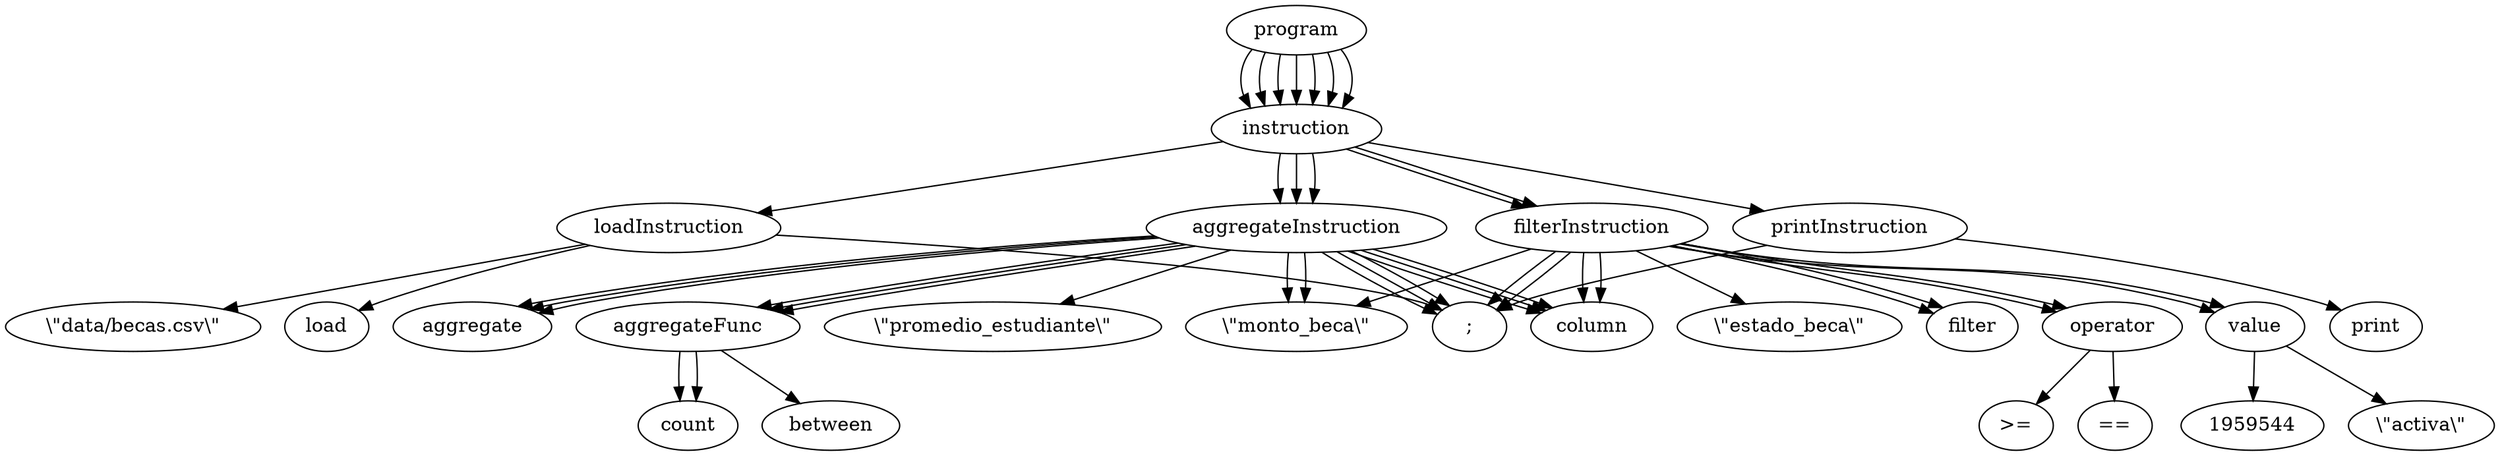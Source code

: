 digraph tree {
    "program";
    "instruction";
    "loadInstruction";
    "load";
    "\\\"data/becas.csv\\\"";
    ";";
    "instruction";
    "filterInstruction";
    "filter";
    "column";
    "\\\"monto_beca\\\"";
    "operator";
    ">=";
    "value";
    "1959544";
    ";";
    "instruction";
    "filterInstruction";
    "filter";
    "column";
    "\\\"estado_beca\\\"";
    "operator";
    "==";
    "value";
    "\\\"activa\\\"";
    ";";
    "instruction";
    "aggregateInstruction";
    "aggregate";
    "aggregateFunc";
    "count";
    "column";
    "\\\"monto_beca\\\"";
    ";";
    "instruction";
    "aggregateInstruction";
    "aggregate";
    "aggregateFunc";
    "count";
    "column";
    "\\\"promedio_estudiante\\\"";
    ";";
    "instruction";
    "aggregateInstruction";
    "aggregate";
    "aggregateFunc";
    "between";
    "column";
    "\\\"monto_beca\\\"";
    ";";
    "instruction";
    "printInstruction";
    "print";
    ";";
    "program" -> "instruction";
    "program" -> "instruction";
    "program" -> "instruction";
    "program" -> "instruction";
    "program" -> "instruction";
    "program" -> "instruction";
    "program" -> "instruction";
    "instruction" -> "loadInstruction";
    "loadInstruction" -> "load";
    "loadInstruction" -> "\\\"data/becas.csv\\\"";
    "loadInstruction" -> ";";
    "instruction" -> "filterInstruction";
    "filterInstruction" -> "filter";
    "filterInstruction" -> "column";
    "filterInstruction" -> "\\\"monto_beca\\\"";
    "filterInstruction" -> "operator";
    "filterInstruction" -> "value";
    "filterInstruction" -> ";";
    "operator" -> ">=";
    "value" -> "1959544";
    "instruction" -> "filterInstruction";
    "filterInstruction" -> "filter";
    "filterInstruction" -> "column";
    "filterInstruction" -> "\\\"estado_beca\\\"";
    "filterInstruction" -> "operator";
    "filterInstruction" -> "value";
    "filterInstruction" -> ";";
    "operator" -> "==";
    "value" -> "\\\"activa\\\"";
    "instruction" -> "aggregateInstruction";
    "aggregateInstruction" -> "aggregate";
    "aggregateInstruction" -> "aggregateFunc";
    "aggregateInstruction" -> "column";
    "aggregateInstruction" -> "\\\"monto_beca\\\"";
    "aggregateInstruction" -> ";";
    "aggregateFunc" -> "count";
    "instruction" -> "aggregateInstruction";
    "aggregateInstruction" -> "aggregate";
    "aggregateInstruction" -> "aggregateFunc";
    "aggregateInstruction" -> "column";
    "aggregateInstruction" -> "\\\"promedio_estudiante\\\"";
    "aggregateInstruction" -> ";";
    "aggregateFunc" -> "count";
    "instruction" -> "aggregateInstruction";
    "aggregateInstruction" -> "aggregate";
    "aggregateInstruction" -> "aggregateFunc";
    "aggregateInstruction" -> "column";
    "aggregateInstruction" -> "\\\"monto_beca\\\"";
    "aggregateInstruction" -> ";";
    "aggregateFunc" -> "between";
    "instruction" -> "printInstruction";
    "printInstruction" -> "print";
    "printInstruction" -> ";";
}
